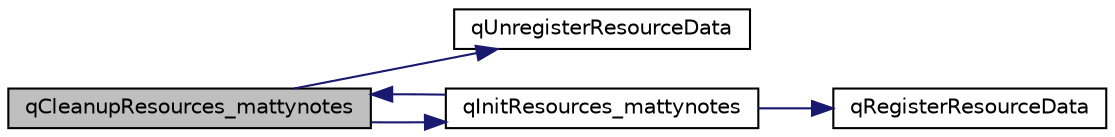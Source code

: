 digraph "qCleanupResources_mattynotes"
{
  edge [fontname="Helvetica",fontsize="10",labelfontname="Helvetica",labelfontsize="10"];
  node [fontname="Helvetica",fontsize="10",shape=record];
  rankdir="LR";
  Node0 [label="qCleanupResources_mattynotes",height=0.2,width=0.4,color="black", fillcolor="grey75", style="filled", fontcolor="black"];
  Node0 -> Node1 [color="midnightblue",fontsize="10",style="solid",fontname="Helvetica"];
  Node1 [label="qUnregisterResourceData",height=0.2,width=0.4,color="black", fillcolor="white", style="filled",URL="$qrc__mattynotes_8cpp.html#a54b96c9f44d004fc0ea13bb581f97a71"];
  Node0 -> Node2 [color="midnightblue",fontsize="10",style="solid",fontname="Helvetica"];
  Node2 [label="qInitResources_mattynotes",height=0.2,width=0.4,color="black", fillcolor="white", style="filled",URL="$qrc__mattynotes_8cpp.html#a286c3e43d9316f614afd1c8aeda397ff"];
  Node2 -> Node3 [color="midnightblue",fontsize="10",style="solid",fontname="Helvetica"];
  Node3 [label="qRegisterResourceData",height=0.2,width=0.4,color="black", fillcolor="white", style="filled",URL="$qrc__mattynotes_8cpp.html#a2ce5a6cde5b318dc75442940471e05f7"];
  Node2 -> Node0 [color="midnightblue",fontsize="10",style="solid",fontname="Helvetica"];
}

